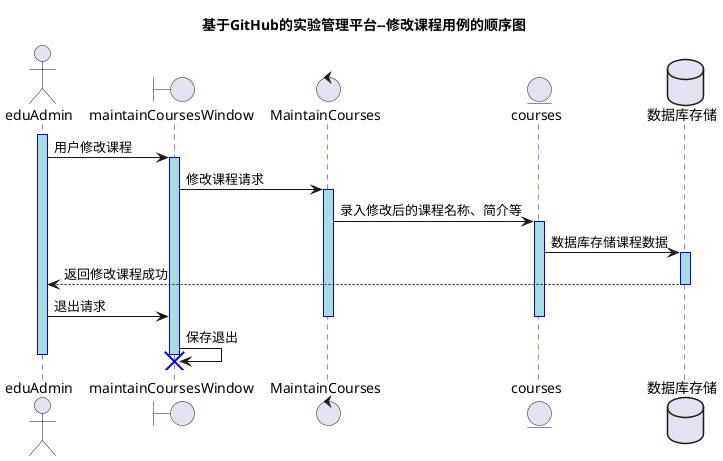 @startuml
title 基于GitHub的实验管理平台--修改课程用例的顺序图
actor eduAdmin as EA
boundary maintainCoursesWindow as MCW
control MaintainCourses as MC
entity courses as C
database 数据库存储 as SH

activate EA
EA -> MCW: 用户修改课程
activate MCW
MCW -> MC: 修改课程请求
activate MC
MC -> C: 录入修改后的课程名称、简介等
activate C
C -> SH: 数据库存储课程数据
activate SH
SH --> EA:返回修改课程成功
deactivate SH

EA -> MCW: 退出请求
deactivate C
deactivate MC
MCW -> MCW: 保存退出
deactivate EA
destroy MCW

skinparam sequence {
	ArrowColor DeepSkyBlue
	ActorBorderColor DeepSkyBlue
	LifeLineBorderColor blue
	LifeLineBackgroundColor #A9DCDF

	ParticipantBorderColor DeepSkyBlue
	ParticipantBackgroundColor DodgerBlue
	ParticipantFontName Impact
	ParticipantFontSize 17
	ParticipantFontColor #A9DCDF

	ActorBackgroundColor aqua
	ActorFontSize 17
	ActorFontName Aapex
}

@enduml